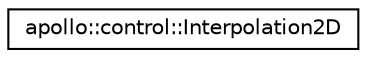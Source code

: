 digraph "Graphical Class Hierarchy"
{
  edge [fontname="Helvetica",fontsize="10",labelfontname="Helvetica",labelfontsize="10"];
  node [fontname="Helvetica",fontsize="10",shape=record];
  rankdir="LR";
  Node1 [label="apollo::control::Interpolation2D",height=0.2,width=0.4,color="black", fillcolor="white", style="filled",URL="$classapollo_1_1control_1_1Interpolation2D.html",tooltip="linear interpolation from key (double, double) to one double value. "];
}
